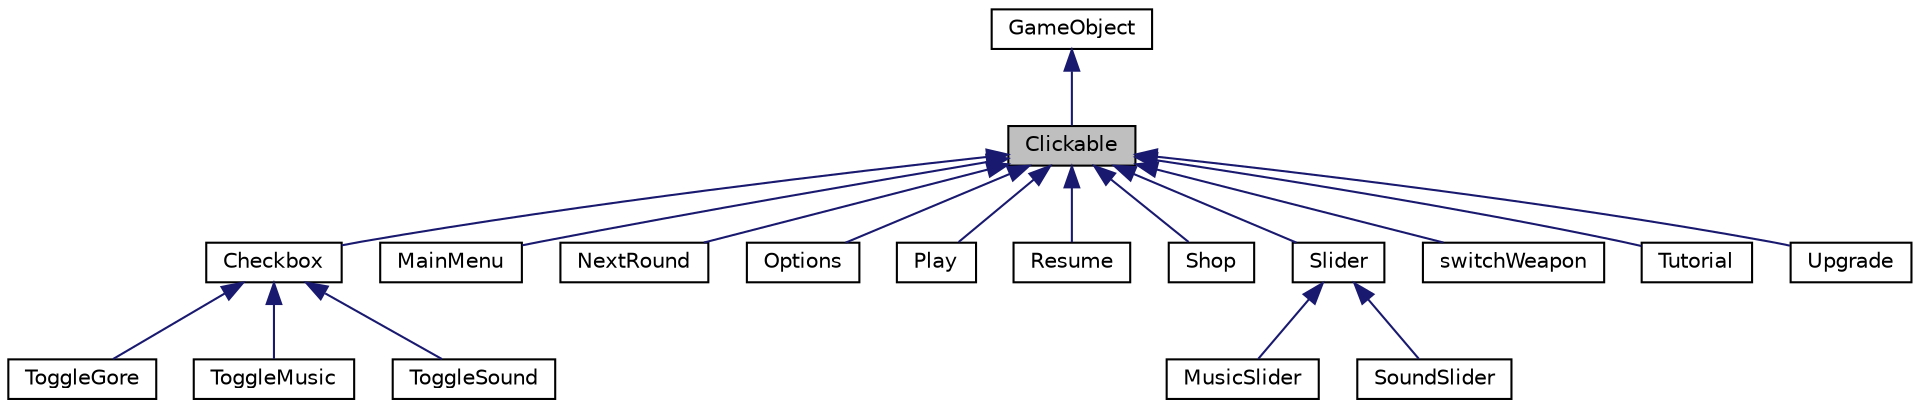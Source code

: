 digraph "Clickable"
{
  edge [fontname="Helvetica",fontsize="10",labelfontname="Helvetica",labelfontsize="10"];
  node [fontname="Helvetica",fontsize="10",shape=record];
  Node1 [label="Clickable",height=0.2,width=0.4,color="black", fillcolor="grey75", style="filled", fontcolor="black"];
  Node2 -> Node1 [dir="back",color="midnightblue",fontsize="10",style="solid",fontname="Helvetica"];
  Node2 [label="GameObject",height=0.2,width=0.4,color="black", fillcolor="white", style="filled",URL="$class_game_object.html",tooltip="The game object header file. "];
  Node1 -> Node3 [dir="back",color="midnightblue",fontsize="10",style="solid",fontname="Helvetica"];
  Node3 [label="Checkbox",height=0.2,width=0.4,color="black", fillcolor="white", style="filled",URL="$class_checkbox.html",tooltip="The Checkbox header file. "];
  Node3 -> Node4 [dir="back",color="midnightblue",fontsize="10",style="solid",fontname="Helvetica"];
  Node4 [label="ToggleGore",height=0.2,width=0.4,color="black", fillcolor="white", style="filled",URL="$class_toggle_gore.html"];
  Node3 -> Node5 [dir="back",color="midnightblue",fontsize="10",style="solid",fontname="Helvetica"];
  Node5 [label="ToggleMusic",height=0.2,width=0.4,color="black", fillcolor="white", style="filled",URL="$class_toggle_music.html"];
  Node3 -> Node6 [dir="back",color="midnightblue",fontsize="10",style="solid",fontname="Helvetica"];
  Node6 [label="ToggleSound",height=0.2,width=0.4,color="black", fillcolor="white", style="filled",URL="$class_toggle_sound.html"];
  Node1 -> Node7 [dir="back",color="midnightblue",fontsize="10",style="solid",fontname="Helvetica"];
  Node7 [label="MainMenu",height=0.2,width=0.4,color="black", fillcolor="white", style="filled",URL="$class_main_menu.html"];
  Node1 -> Node8 [dir="back",color="midnightblue",fontsize="10",style="solid",fontname="Helvetica"];
  Node8 [label="NextRound",height=0.2,width=0.4,color="black", fillcolor="white", style="filled",URL="$class_next_round.html"];
  Node1 -> Node9 [dir="back",color="midnightblue",fontsize="10",style="solid",fontname="Helvetica"];
  Node9 [label="Options",height=0.2,width=0.4,color="black", fillcolor="white", style="filled",URL="$class_options.html"];
  Node1 -> Node10 [dir="back",color="midnightblue",fontsize="10",style="solid",fontname="Helvetica"];
  Node10 [label="Play",height=0.2,width=0.4,color="black", fillcolor="white", style="filled",URL="$class_play.html"];
  Node1 -> Node11 [dir="back",color="midnightblue",fontsize="10",style="solid",fontname="Helvetica"];
  Node11 [label="Resume",height=0.2,width=0.4,color="black", fillcolor="white", style="filled",URL="$class_resume.html"];
  Node1 -> Node12 [dir="back",color="midnightblue",fontsize="10",style="solid",fontname="Helvetica"];
  Node12 [label="Shop",height=0.2,width=0.4,color="black", fillcolor="white", style="filled",URL="$class_shop.html"];
  Node1 -> Node13 [dir="back",color="midnightblue",fontsize="10",style="solid",fontname="Helvetica"];
  Node13 [label="Slider",height=0.2,width=0.4,color="black", fillcolor="white", style="filled",URL="$class_slider.html"];
  Node13 -> Node14 [dir="back",color="midnightblue",fontsize="10",style="solid",fontname="Helvetica"];
  Node14 [label="MusicSlider",height=0.2,width=0.4,color="black", fillcolor="white", style="filled",URL="$class_music_slider.html"];
  Node13 -> Node15 [dir="back",color="midnightblue",fontsize="10",style="solid",fontname="Helvetica"];
  Node15 [label="SoundSlider",height=0.2,width=0.4,color="black", fillcolor="white", style="filled",URL="$class_sound_slider.html"];
  Node1 -> Node16 [dir="back",color="midnightblue",fontsize="10",style="solid",fontname="Helvetica"];
  Node16 [label="switchWeapon",height=0.2,width=0.4,color="black", fillcolor="white", style="filled",URL="$classswitch_weapon.html"];
  Node1 -> Node17 [dir="back",color="midnightblue",fontsize="10",style="solid",fontname="Helvetica"];
  Node17 [label="Tutorial",height=0.2,width=0.4,color="black", fillcolor="white", style="filled",URL="$class_tutorial.html"];
  Node1 -> Node18 [dir="back",color="midnightblue",fontsize="10",style="solid",fontname="Helvetica"];
  Node18 [label="Upgrade",height=0.2,width=0.4,color="black", fillcolor="white", style="filled",URL="$class_upgrade.html"];
}
